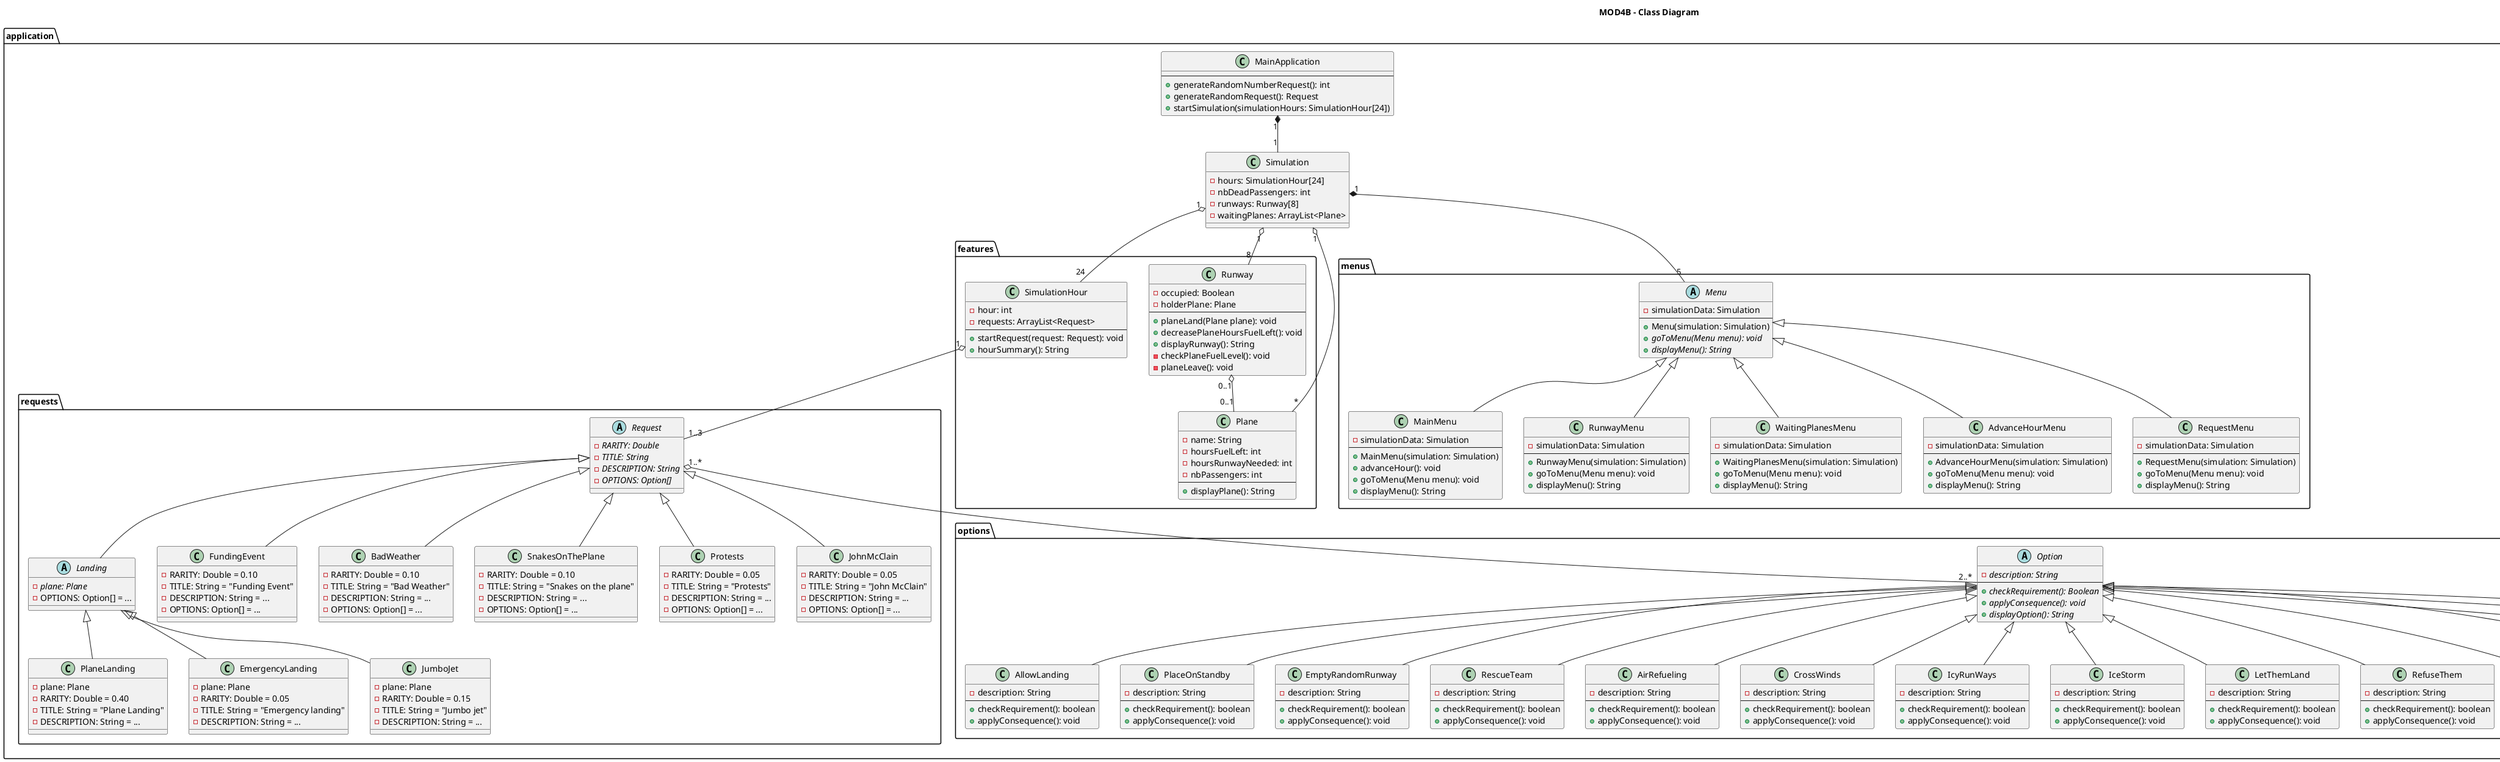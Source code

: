 @startuml

title MOD4B - Class Diagram

package application {

  class MainApplication {
    --
    + generateRandomNumberRequest(): int
    + generateRandomRequest(): Request
    + startSimulation(simulationHours: SimulationHour[24])
  }
    
  class Simulation {
    - hours: SimulationHour[24]
    - nbDeadPassengers: int
    - runways: Runway[8]
    - waitingPlanes: ArrayList<Plane>
  }
  
  package features {
  
    class SimulationHour {
        - hour: int
        - requests: ArrayList<Request>
        --
        + startRequest(request: Request): void
        + hourSummary(): String
    }
  
    class Runway {
      - occupied: Boolean
      - holderPlane: Plane
      --
      + planeLand(Plane plane): void
      + decreasePlaneHoursFuelLeft(): void
      + displayRunway(): String
      - checkPlaneFuelLevel(): void
      - planeLeave(): void
    }

    class Plane {
        - name: String
        - hoursFuelLeft: int
        - hoursRunwayNeeded: int
        - nbPassengers: int
        --
        + displayPlane(): String
    }

  }

  package menus {
    
    abstract Menu {
      - simulationData: Simulation
      --
      + Menu(simulation: Simulation)
      {abstract} + goToMenu(Menu menu): void
      {abstract} + displayMenu(): String
    }

    class MainMenu extends Menu {
      - simulationData: Simulation
      --
      + MainMenu(simulation: Simulation)
      + advanceHour(): void
      + goToMenu(Menu menu): void
      + displayMenu(): String
    }

    class RunwayMenu extends Menu {
        - simulationData: Simulation
        --
        + RunwayMenu(simulation: Simulation)
        + goToMenu(Menu menu): void
        + displayMenu(): String
    }

    class WaitingPlanesMenu extends Menu {
        - simulationData: Simulation
        --
        + WaitingPlanesMenu(simulation: Simulation)
        + goToMenu(Menu menu): void
        + displayMenu(): String
    }

    class AdvanceHourMenu extends Menu {
        - simulationData: Simulation
        --
        + AdvanceHourMenu(simulation: Simulation)
        + goToMenu(Menu menu): void
        + displayMenu(): String
    }

    class RequestMenu extends Menu {
        - simulationData: Simulation
        --
        + RequestMenu(simulation: Simulation)
        + goToMenu(Menu menu): void
        + displayMenu(): String
    }
  
  }  

  package requests {
    
    abstract Request {
      {abstract} - RARITY: Double
      {abstract} - TITLE: String
      {abstract} - DESCRIPTION: String
      {abstract} - OPTIONS: Option[]
    }
        
    abstract Landing extends Request {
       {abstract} - plane: Plane
      - OPTIONS: Option[] = ...
    }

    class PlaneLanding extends Landing {
      - plane: Plane
      - RARITY: Double = 0.40
      - TITLE: String = "Plane Landing"
      - DESCRIPTION: String = ...
    }

    class EmergencyLanding extends Landing {
      - plane: Plane
      - RARITY: Double = 0.05
      - TITLE: String = "Emergency landing"
      - DESCRIPTION: String = ...
    }

    class FundingEvent extends Request {
      - RARITY: Double = 0.10
      - TITLE: String = "Funding Event"
      - DESCRIPTION: String = ...
      - OPTIONS: Option[] = ...
    }

    class JumboJet extends Landing {
      - plane: Plane
      - RARITY: Double = 0.15
      - TITLE: String = "Jumbo jet"
      - DESCRIPTION: String = ...
    }

    class BadWeather extends Request {
      - RARITY: Double = 0.10
      - TITLE: String = "Bad Weather"
      - DESCRIPTION: String = ...
      - OPTIONS: Option[] = ...
    }

    class SnakesOnThePlane extends Request {
      - RARITY: Double = 0.10
      - TITLE: String = "Snakes on the plane"
      - DESCRIPTION: String = ...
      - OPTIONS: Option[] = ...
    }

    class Protests extends Request {
      - RARITY: Double = 0.05
      - TITLE: String = "Protests"
      - DESCRIPTION: String = ...
      - OPTIONS: Option[] = ...
    }

    class JohnMcClain extends Request {
      - RARITY: Double = 0.05
      - TITLE: String = "John McClain"
      - DESCRIPTION: String = ...
      - OPTIONS: Option[] = ...
    }
  }
  
  package options {
  
    abstract Option {
      {abstract} - description: String
      --
      {abstract} + checkRequirement(): Boolean
      {abstract} + applyConsequence(): void
      {abstract} + displayOption(): String
    }
    
    class AllowLanding extends Option {
      - description: String
      --
      + checkRequirement(): boolean
      + applyConsequence(): void
    }
    
    class PlaceOnStandby extends Option {
      - description: String
      --
      + checkRequirement(): boolean
      + applyConsequence(): void
    }
    
    class EmptyRandomRunway extends Option {
      - description: String
      --
      + checkRequirement(): boolean
      + applyConsequence(): void
    }
    
    class RescueTeam extends Option {
      - description: String
      --
      + checkRequirement(): boolean
      + applyConsequence(): void
    }
    
    class AirRefueling extends Option {
      - description: String
      --
      + checkRequirement(): boolean
      + applyConsequence(): void
    }
    
    class CrossWinds extends Option {
      - description: String
      --
      + checkRequirement(): boolean
      + applyConsequence(): void
    }
    
    class IcyRunWays extends Option {
      - description: String
      --
      + checkRequirement(): boolean
      + applyConsequence(): void
    }
    
    class IceStorm extends Option {
      - description: String
      --
      + checkRequirement(): boolean
      + applyConsequence(): void
    }
    
    class LetThemLand extends Option {
      - description: String
      --
      + checkRequirement(): boolean
      + applyConsequence(): void
    }
    
    class RefuseThem extends Option {
      - description: String
      --
      + checkRequirement(): boolean
      + applyConsequence(): void
    }
    
    class AllowThemTheSpaceToProtest extends Option {
      - description: String
      --
      + checkRequirement(): boolean
      + applyConsequence(): void
    }
    
    class GetPoliceInvolved extends Option {
      - description: String
      --
      + checkRequirement(): boolean
      + applyConsequence(): void
    }
    
    class LetThePlanesLandAnyways extends Option {
      - description: String
      --
      + checkRequirement(): boolean
      + applyConsequence(): void
    }
    
    class LockdownTheRunway extends Option {
      - description: String
      --
      + checkRequirement(): boolean
      + applyConsequence(): void
    }
    
    class LetTheManGo extends Option {
      - description: String
      --
      + checkRequirement(): boolean
      + applyConsequence(): void
    }
  
  }

  MainApplication "1" *-- "1" Simulation
  Menu "5" -up-* "1" Simulation
  Request "1..3" -up-o "1" SimulationHour
  Request "1..*" o-- "2..*" Option
  Simulation "1" o-- "24" SimulationHour
  Simulation "1" o-- "8" Runway
  Simulation "1" o-- "*" Plane
  Runway "0..1" o-- "0..1" Plane

}

@enduml
